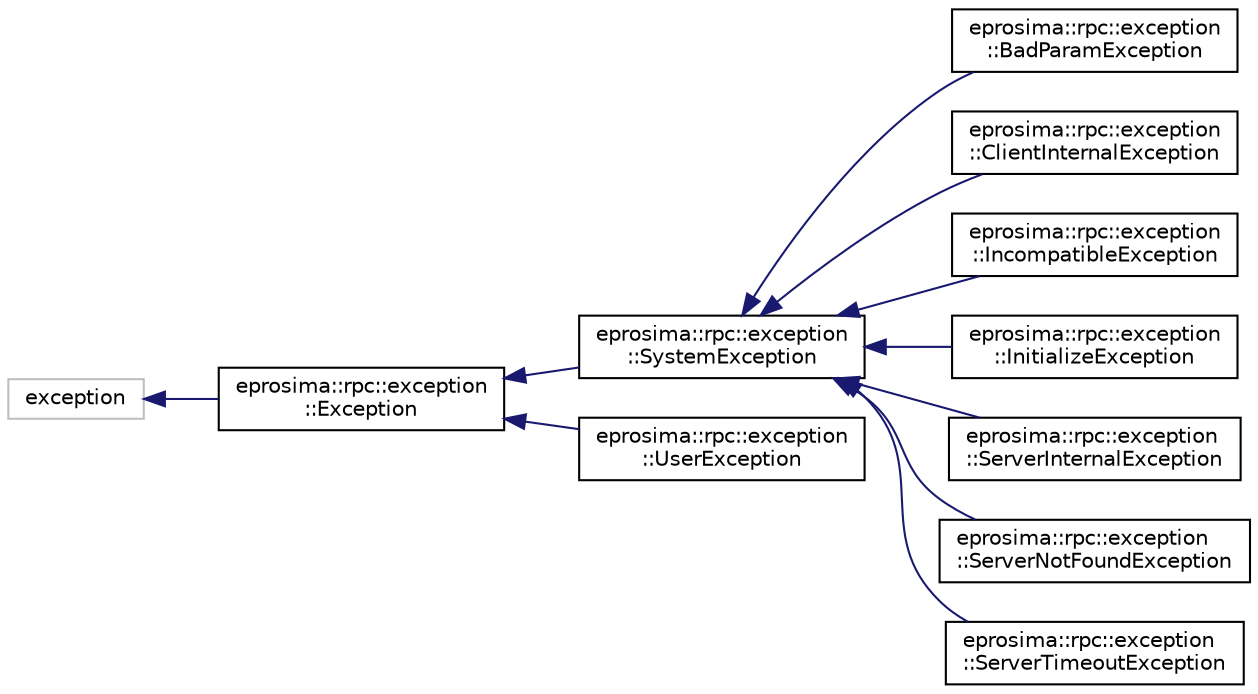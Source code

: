 digraph "Graphical Class Hierarchy"
{
  edge [fontname="Helvetica",fontsize="10",labelfontname="Helvetica",labelfontsize="10"];
  node [fontname="Helvetica",fontsize="10",shape=record];
  rankdir="LR";
  Node1 [label="exception",height=0.2,width=0.4,color="grey75", fillcolor="white", style="filled"];
  Node1 -> Node2 [dir="back",color="midnightblue",fontsize="10",style="solid",fontname="Helvetica"];
  Node2 [label="eprosima::rpc::exception\l::Exception",height=0.2,width=0.4,color="black", fillcolor="white", style="filled",URL="$classeprosima_1_1rpc_1_1exception_1_1_exception.html",tooltip="This abstract class is used to create exceptions. "];
  Node2 -> Node3 [dir="back",color="midnightblue",fontsize="10",style="solid",fontname="Helvetica"];
  Node3 [label="eprosima::rpc::exception\l::SystemException",height=0.2,width=0.4,color="black", fillcolor="white", style="filled",URL="$classeprosima_1_1rpc_1_1exception_1_1_system_exception.html",tooltip="This abstract class is used to create internal FASTRPC exceptions. "];
  Node3 -> Node4 [dir="back",color="midnightblue",fontsize="10",style="solid",fontname="Helvetica"];
  Node4 [label="eprosima::rpc::exception\l::BadParamException",height=0.2,width=0.4,color="black", fillcolor="white", style="filled",URL="$classeprosima_1_1rpc_1_1exception_1_1_bad_param_exception.html",tooltip="This class is thrown as an exception when there is some bad paremeter in a object. "];
  Node3 -> Node5 [dir="back",color="midnightblue",fontsize="10",style="solid",fontname="Helvetica"];
  Node5 [label="eprosima::rpc::exception\l::ClientInternalException",height=0.2,width=0.4,color="black", fillcolor="white", style="filled",URL="$classeprosima_1_1rpc_1_1exception_1_1_client_internal_exception.html",tooltip="This class is thrown as an exception when there is an error in the proxy side. "];
  Node3 -> Node6 [dir="back",color="midnightblue",fontsize="10",style="solid",fontname="Helvetica"];
  Node6 [label="eprosima::rpc::exception\l::IncompatibleException",height=0.2,width=0.4,color="black", fillcolor="white", style="filled",URL="$classeprosima_1_1rpc_1_1exception_1_1_incompatible_exception.html",tooltip="This class is thrown as an exception when a selected protocol and transport are incompatible. "];
  Node3 -> Node7 [dir="back",color="midnightblue",fontsize="10",style="solid",fontname="Helvetica"];
  Node7 [label="eprosima::rpc::exception\l::InitializeException",height=0.2,width=0.4,color="black", fillcolor="white", style="filled",URL="$classeprosima_1_1rpc_1_1exception_1_1_initialize_exception.html",tooltip="This class is thrown as an exception when there is an error initializating an object. "];
  Node3 -> Node8 [dir="back",color="midnightblue",fontsize="10",style="solid",fontname="Helvetica"];
  Node8 [label="eprosima::rpc::exception\l::ServerInternalException",height=0.2,width=0.4,color="black", fillcolor="white", style="filled",URL="$classeprosima_1_1rpc_1_1exception_1_1_server_internal_exception.html",tooltip="This class is thrown as an exception when there is an error in the server side. "];
  Node3 -> Node9 [dir="back",color="midnightblue",fontsize="10",style="solid",fontname="Helvetica"];
  Node9 [label="eprosima::rpc::exception\l::ServerNotFoundException",height=0.2,width=0.4,color="black", fillcolor="white", style="filled",URL="$classeprosima_1_1rpc_1_1exception_1_1_server_not_found_exception.html",tooltip="This class is thrown as an exception when the server is not found. "];
  Node3 -> Node10 [dir="back",color="midnightblue",fontsize="10",style="solid",fontname="Helvetica"];
  Node10 [label="eprosima::rpc::exception\l::ServerTimeoutException",height=0.2,width=0.4,color="black", fillcolor="white", style="filled",URL="$classeprosima_1_1rpc_1_1exception_1_1_server_timeout_exception.html",tooltip="This class is thrown as an exception when the remote procedure call exceeds the maximum time..."];
  Node2 -> Node11 [dir="back",color="midnightblue",fontsize="10",style="solid",fontname="Helvetica"];
  Node11 [label="eprosima::rpc::exception\l::UserException",height=0.2,width=0.4,color="black", fillcolor="white", style="filled",URL="$classeprosima_1_1rpc_1_1exception_1_1_user_exception.html",tooltip="This abstract class is used to create user exceptions. "];
}
